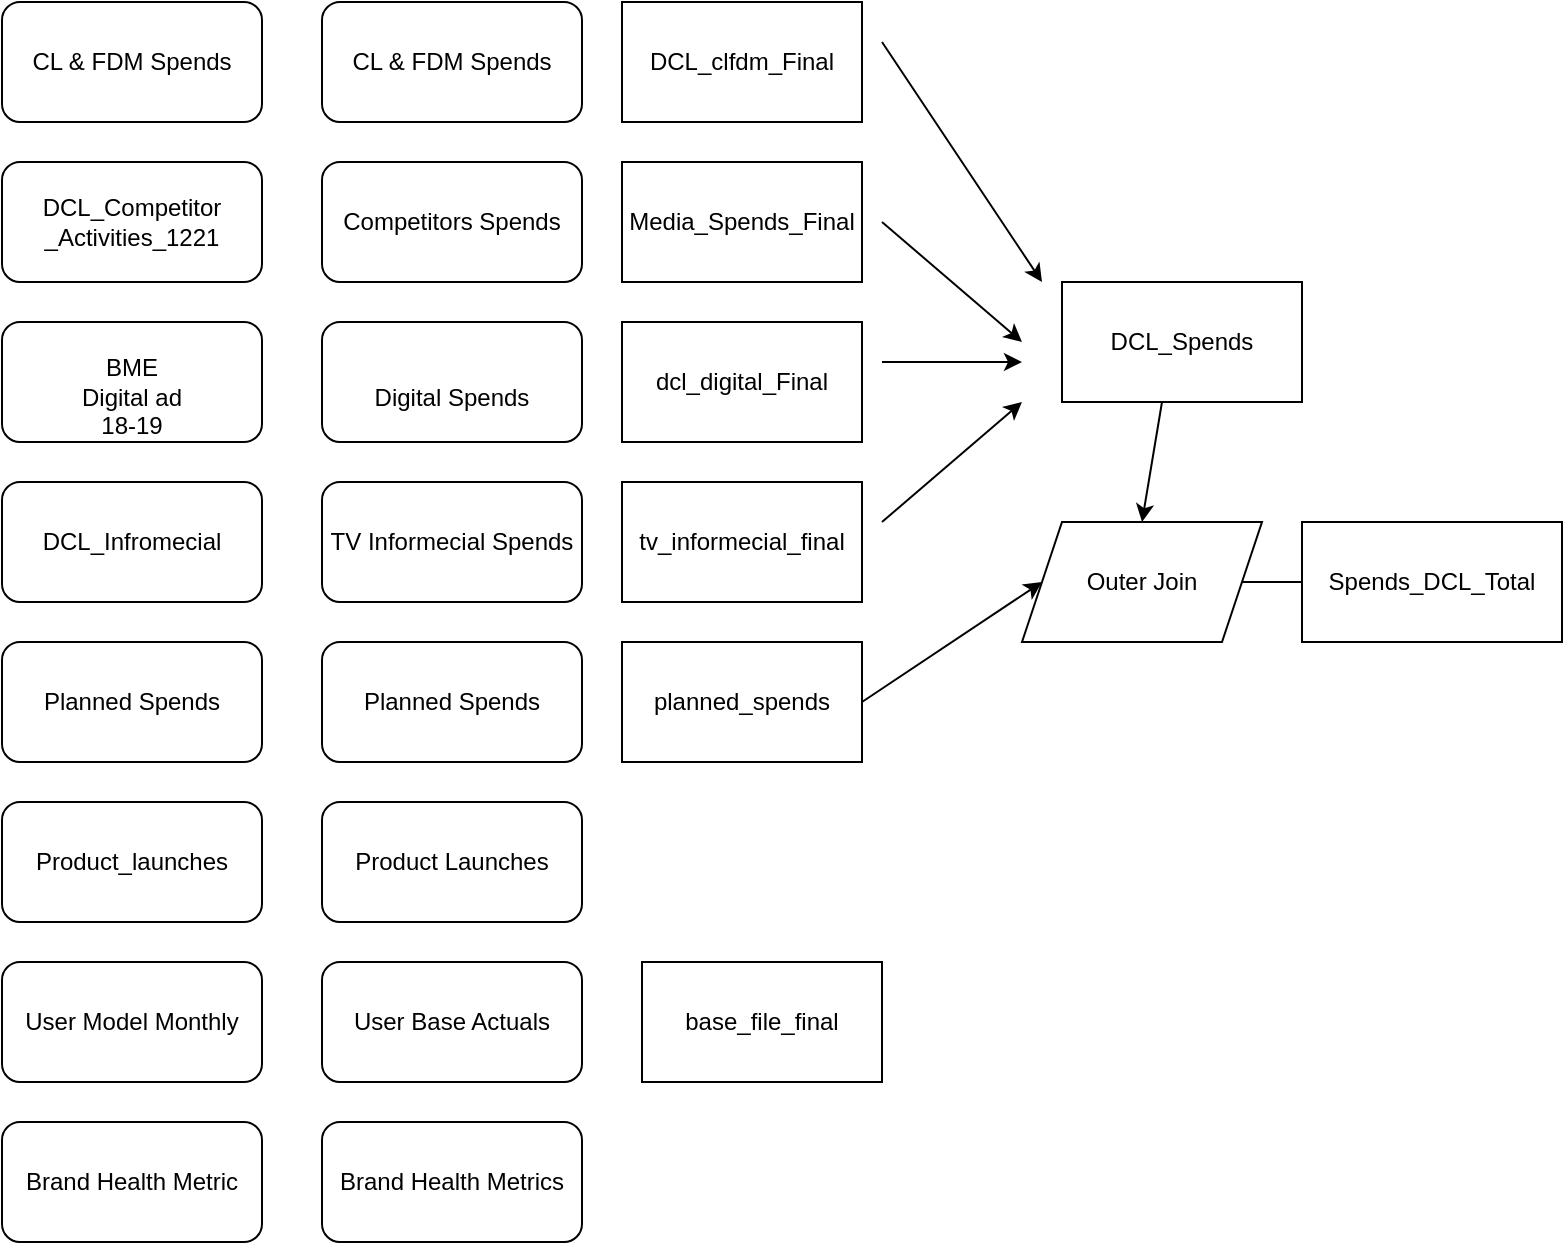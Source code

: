 <mxfile version="17.5.0" type="github"><diagram id="i9j07v5g3k-ooIdCJLPA" name="Page-1"><mxGraphModel dx="1422" dy="794" grid="1" gridSize="10" guides="1" tooltips="1" connect="1" arrows="1" fold="1" page="1" pageScale="1" pageWidth="850" pageHeight="1100" math="0" shadow="0"><root><mxCell id="0"/><mxCell id="1" parent="0"/><mxCell id="3AeFd26e3MOMKRz6KrFQ-1" value="CL &amp;amp; FDM Spends" style="rounded=1;whiteSpace=wrap;html=1;" vertex="1" parent="1"><mxGeometry x="40" y="80" width="130" height="60" as="geometry"/></mxCell><mxCell id="3AeFd26e3MOMKRz6KrFQ-2" value="&lt;table border=&quot;0&quot; cellpadding=&quot;0&quot; cellspacing=&quot;0&quot; width=&quot;114&quot; style=&quot;border-collapse: collapse ; width: 86pt&quot;&gt;&lt;tbody&gt;&lt;tr style=&quot;height: 45.0pt&quot;&gt;  &lt;td height=&quot;60&quot; class=&quot;xl65&quot; width=&quot;114&quot; style=&quot;height: 45.0pt ; width: 86pt&quot;&gt;DCL_Competitor _Activities_1221&lt;/td&gt;&lt;/tr&gt;&lt;/tbody&gt;&lt;/table&gt;" style="rounded=1;whiteSpace=wrap;html=1;" vertex="1" parent="1"><mxGeometry x="40" y="160" width="130" height="60" as="geometry"/></mxCell><mxCell id="3AeFd26e3MOMKRz6KrFQ-4" value="Brand Health Metric" style="rounded=1;whiteSpace=wrap;html=1;" vertex="1" parent="1"><mxGeometry x="40" y="640" width="130" height="60" as="geometry"/></mxCell><mxCell id="3AeFd26e3MOMKRz6KrFQ-5" value="User Model Monthly" style="rounded=1;whiteSpace=wrap;html=1;" vertex="1" parent="1"><mxGeometry x="40" y="560" width="130" height="60" as="geometry"/></mxCell><mxCell id="3AeFd26e3MOMKRz6KrFQ-6" value="Product_launches" style="rounded=1;whiteSpace=wrap;html=1;" vertex="1" parent="1"><mxGeometry x="40" y="480" width="130" height="60" as="geometry"/></mxCell><mxCell id="3AeFd26e3MOMKRz6KrFQ-7" value="&lt;table border=&quot;0&quot; cellpadding=&quot;0&quot; cellspacing=&quot;0&quot; width=&quot;114&quot; style=&quot;border-collapse: collapse ; width: 86pt&quot;&gt;&lt;tbody&gt;&lt;tr style=&quot;height: 30.0pt&quot;&gt;&lt;br/&gt;  &lt;td height=&quot;40&quot; class=&quot;xl65&quot; width=&quot;114&quot; style=&quot;height: 30.0pt ; width: 86pt&quot;&gt;BME&lt;br/&gt;  Digital ad&lt;br&gt;18-19&lt;/td&gt;&lt;/tr&gt;&lt;/tbody&gt;&lt;/table&gt;" style="rounded=1;whiteSpace=wrap;html=1;" vertex="1" parent="1"><mxGeometry x="40" y="240" width="130" height="60" as="geometry"/></mxCell><mxCell id="3AeFd26e3MOMKRz6KrFQ-8" value="DCL_Infromecial" style="rounded=1;whiteSpace=wrap;html=1;" vertex="1" parent="1"><mxGeometry x="40" y="320" width="130" height="60" as="geometry"/></mxCell><mxCell id="3AeFd26e3MOMKRz6KrFQ-9" value="User Base Actuals" style="rounded=1;whiteSpace=wrap;html=1;" vertex="1" parent="1"><mxGeometry x="200" y="560" width="130" height="60" as="geometry"/></mxCell><mxCell id="3AeFd26e3MOMKRz6KrFQ-10" value="Competitors Spends" style="rounded=1;whiteSpace=wrap;html=1;" vertex="1" parent="1"><mxGeometry x="200" y="160" width="130" height="60" as="geometry"/></mxCell><mxCell id="3AeFd26e3MOMKRz6KrFQ-11" value="CL &amp;amp; FDM Spends" style="rounded=1;whiteSpace=wrap;html=1;" vertex="1" parent="1"><mxGeometry x="200" y="80" width="130" height="60" as="geometry"/></mxCell><mxCell id="3AeFd26e3MOMKRz6KrFQ-12" value="&lt;br&gt;&lt;table border=&quot;0&quot; cellpadding=&quot;0&quot; cellspacing=&quot;0&quot; width=&quot;114&quot; style=&quot;border-collapse: collapse ; width: 86pt&quot;&gt;&lt;tbody&gt;&lt;tr style=&quot;height: 30.0pt&quot;&gt;  &lt;td height=&quot;40&quot; class=&quot;xl65&quot; width=&quot;114&quot; style=&quot;height: 30.0pt ; width: 86pt&quot;&gt;Digital Spends&lt;/td&gt;&lt;/tr&gt;&lt;/tbody&gt;&lt;/table&gt;" style="rounded=1;whiteSpace=wrap;html=1;" vertex="1" parent="1"><mxGeometry x="200" y="240" width="130" height="60" as="geometry"/></mxCell><mxCell id="3AeFd26e3MOMKRz6KrFQ-13" value="TV Informecial Spends" style="rounded=1;whiteSpace=wrap;html=1;" vertex="1" parent="1"><mxGeometry x="200" y="320" width="130" height="60" as="geometry"/></mxCell><mxCell id="3AeFd26e3MOMKRz6KrFQ-14" value="Planned Spends" style="rounded=1;whiteSpace=wrap;html=1;" vertex="1" parent="1"><mxGeometry x="40" y="400" width="130" height="60" as="geometry"/></mxCell><mxCell id="3AeFd26e3MOMKRz6KrFQ-15" value="Planned Spends" style="rounded=1;whiteSpace=wrap;html=1;" vertex="1" parent="1"><mxGeometry x="200" y="400" width="130" height="60" as="geometry"/></mxCell><mxCell id="3AeFd26e3MOMKRz6KrFQ-16" value="Brand Health Metrics" style="rounded=1;whiteSpace=wrap;html=1;" vertex="1" parent="1"><mxGeometry x="200" y="640" width="130" height="60" as="geometry"/></mxCell><mxCell id="3AeFd26e3MOMKRz6KrFQ-17" value="Product Launches" style="rounded=1;whiteSpace=wrap;html=1;" vertex="1" parent="1"><mxGeometry x="200" y="480" width="130" height="60" as="geometry"/></mxCell><mxCell id="3AeFd26e3MOMKRz6KrFQ-18" value="base_file_final" style="rounded=0;whiteSpace=wrap;html=1;" vertex="1" parent="1"><mxGeometry x="360" y="560" width="120" height="60" as="geometry"/></mxCell><mxCell id="3AeFd26e3MOMKRz6KrFQ-19" value="Media_Spends_Final" style="rounded=0;whiteSpace=wrap;html=1;" vertex="1" parent="1"><mxGeometry x="350" y="160" width="120" height="60" as="geometry"/></mxCell><mxCell id="3AeFd26e3MOMKRz6KrFQ-20" value="DCL_clfdm_Final" style="rounded=0;whiteSpace=wrap;html=1;" vertex="1" parent="1"><mxGeometry x="350" y="80" width="120" height="60" as="geometry"/></mxCell><mxCell id="3AeFd26e3MOMKRz6KrFQ-21" value="planned_spends" style="rounded=0;whiteSpace=wrap;html=1;" vertex="1" parent="1"><mxGeometry x="350" y="400" width="120" height="60" as="geometry"/></mxCell><mxCell id="3AeFd26e3MOMKRz6KrFQ-22" value="tv_informecial_final" style="rounded=0;whiteSpace=wrap;html=1;" vertex="1" parent="1"><mxGeometry x="350" y="320" width="120" height="60" as="geometry"/></mxCell><mxCell id="3AeFd26e3MOMKRz6KrFQ-23" value="dcl_digital_Final" style="rounded=0;whiteSpace=wrap;html=1;" vertex="1" parent="1"><mxGeometry x="350" y="240" width="120" height="60" as="geometry"/></mxCell><mxCell id="3AeFd26e3MOMKRz6KrFQ-24" value="DCL_Spends" style="rounded=0;whiteSpace=wrap;html=1;" vertex="1" parent="1"><mxGeometry x="570" y="220" width="120" height="60" as="geometry"/></mxCell><mxCell id="3AeFd26e3MOMKRz6KrFQ-25" value="" style="endArrow=classic;html=1;rounded=0;" edge="1" parent="1"><mxGeometry width="50" height="50" relative="1" as="geometry"><mxPoint x="480" y="100" as="sourcePoint"/><mxPoint x="560" y="220" as="targetPoint"/><Array as="points"/></mxGeometry></mxCell><mxCell id="3AeFd26e3MOMKRz6KrFQ-26" value="" style="endArrow=classic;html=1;rounded=0;" edge="1" parent="1"><mxGeometry width="50" height="50" relative="1" as="geometry"><mxPoint x="480" y="190" as="sourcePoint"/><mxPoint x="550" y="250" as="targetPoint"/><Array as="points"/></mxGeometry></mxCell><mxCell id="3AeFd26e3MOMKRz6KrFQ-27" value="" style="endArrow=classic;html=1;rounded=0;" edge="1" parent="1"><mxGeometry width="50" height="50" relative="1" as="geometry"><mxPoint x="480" y="260" as="sourcePoint"/><mxPoint x="550" y="260" as="targetPoint"/><Array as="points"/></mxGeometry></mxCell><mxCell id="3AeFd26e3MOMKRz6KrFQ-28" value="" style="endArrow=classic;html=1;rounded=0;" edge="1" parent="1"><mxGeometry width="50" height="50" relative="1" as="geometry"><mxPoint x="480" y="340" as="sourcePoint"/><mxPoint x="550" y="280" as="targetPoint"/><Array as="points"/></mxGeometry></mxCell><mxCell id="3AeFd26e3MOMKRz6KrFQ-29" value="Outer Join" style="shape=parallelogram;perimeter=parallelogramPerimeter;whiteSpace=wrap;html=1;fixedSize=1;" vertex="1" parent="1"><mxGeometry x="550" y="340" width="120" height="60" as="geometry"/></mxCell><mxCell id="3AeFd26e3MOMKRz6KrFQ-30" value="" style="endArrow=classic;html=1;rounded=0;exitX=1;exitY=0.5;exitDx=0;exitDy=0;entryX=0;entryY=0.5;entryDx=0;entryDy=0;" edge="1" parent="1" source="3AeFd26e3MOMKRz6KrFQ-21" target="3AeFd26e3MOMKRz6KrFQ-29"><mxGeometry width="50" height="50" relative="1" as="geometry"><mxPoint x="480" y="420" as="sourcePoint"/><mxPoint x="540" y="360" as="targetPoint"/><Array as="points"/></mxGeometry></mxCell><mxCell id="3AeFd26e3MOMKRz6KrFQ-31" value="" style="endArrow=classic;html=1;rounded=0;entryX=0.5;entryY=0;entryDx=0;entryDy=0;" edge="1" parent="1" target="3AeFd26e3MOMKRz6KrFQ-29"><mxGeometry width="50" height="50" relative="1" as="geometry"><mxPoint x="620" y="280" as="sourcePoint"/><mxPoint x="620" y="320" as="targetPoint"/><Array as="points"/></mxGeometry></mxCell><mxCell id="3AeFd26e3MOMKRz6KrFQ-32" value="" style="endArrow=classic;html=1;rounded=0;" edge="1" parent="1"><mxGeometry width="50" height="50" relative="1" as="geometry"><mxPoint x="660" y="370" as="sourcePoint"/><mxPoint x="710" y="370" as="targetPoint"/><Array as="points"/></mxGeometry></mxCell><mxCell id="3AeFd26e3MOMKRz6KrFQ-33" value="Spends_DCL_Total" style="rounded=0;whiteSpace=wrap;html=1;" vertex="1" parent="1"><mxGeometry x="690" y="340" width="130" height="60" as="geometry"/></mxCell></root></mxGraphModel></diagram></mxfile>